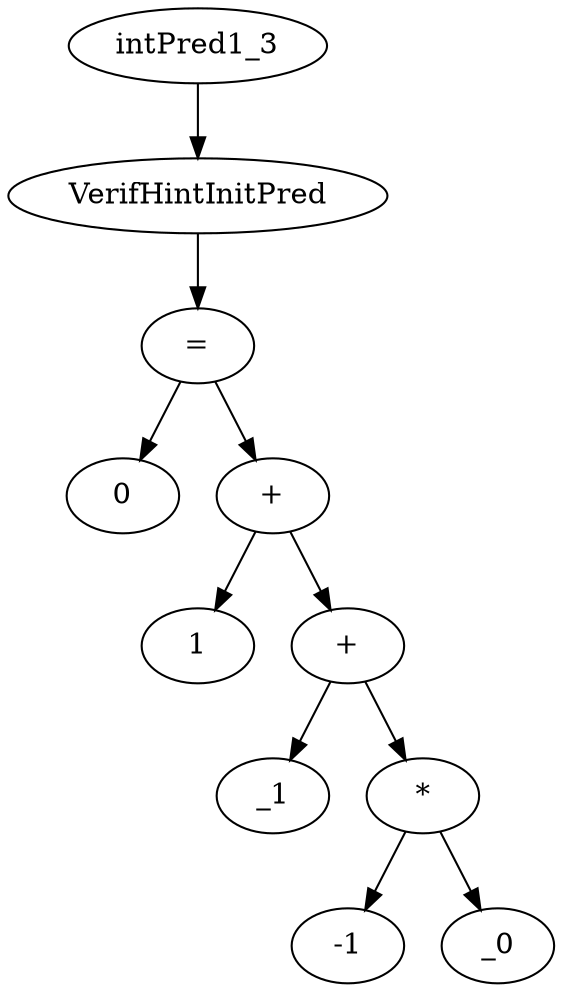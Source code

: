 digraph dag {
0 [label="intPred1_3"];
1 [label="VerifHintInitPred"];
2 [label="="];
3 [label="0"];
4 [label="+"];
5 [label="1"];
6 [label="+"];
7 [label="_1"];
8 [label="*"];
9 [label="-1"];
10 [label="_0"];
"0" -> "1"[label=""]
"1" -> "2"[label=""]
"2" -> "4"[label=""]
"2" -> "3"[label=""]
"4" -> "6"[label=""]
"4" -> "5"[label=""]
"6" -> "8"[label=""]
"6" -> "7"[label=""]
"8" -> "10"[label=""]
"8" -> "9"[label=""]
}
